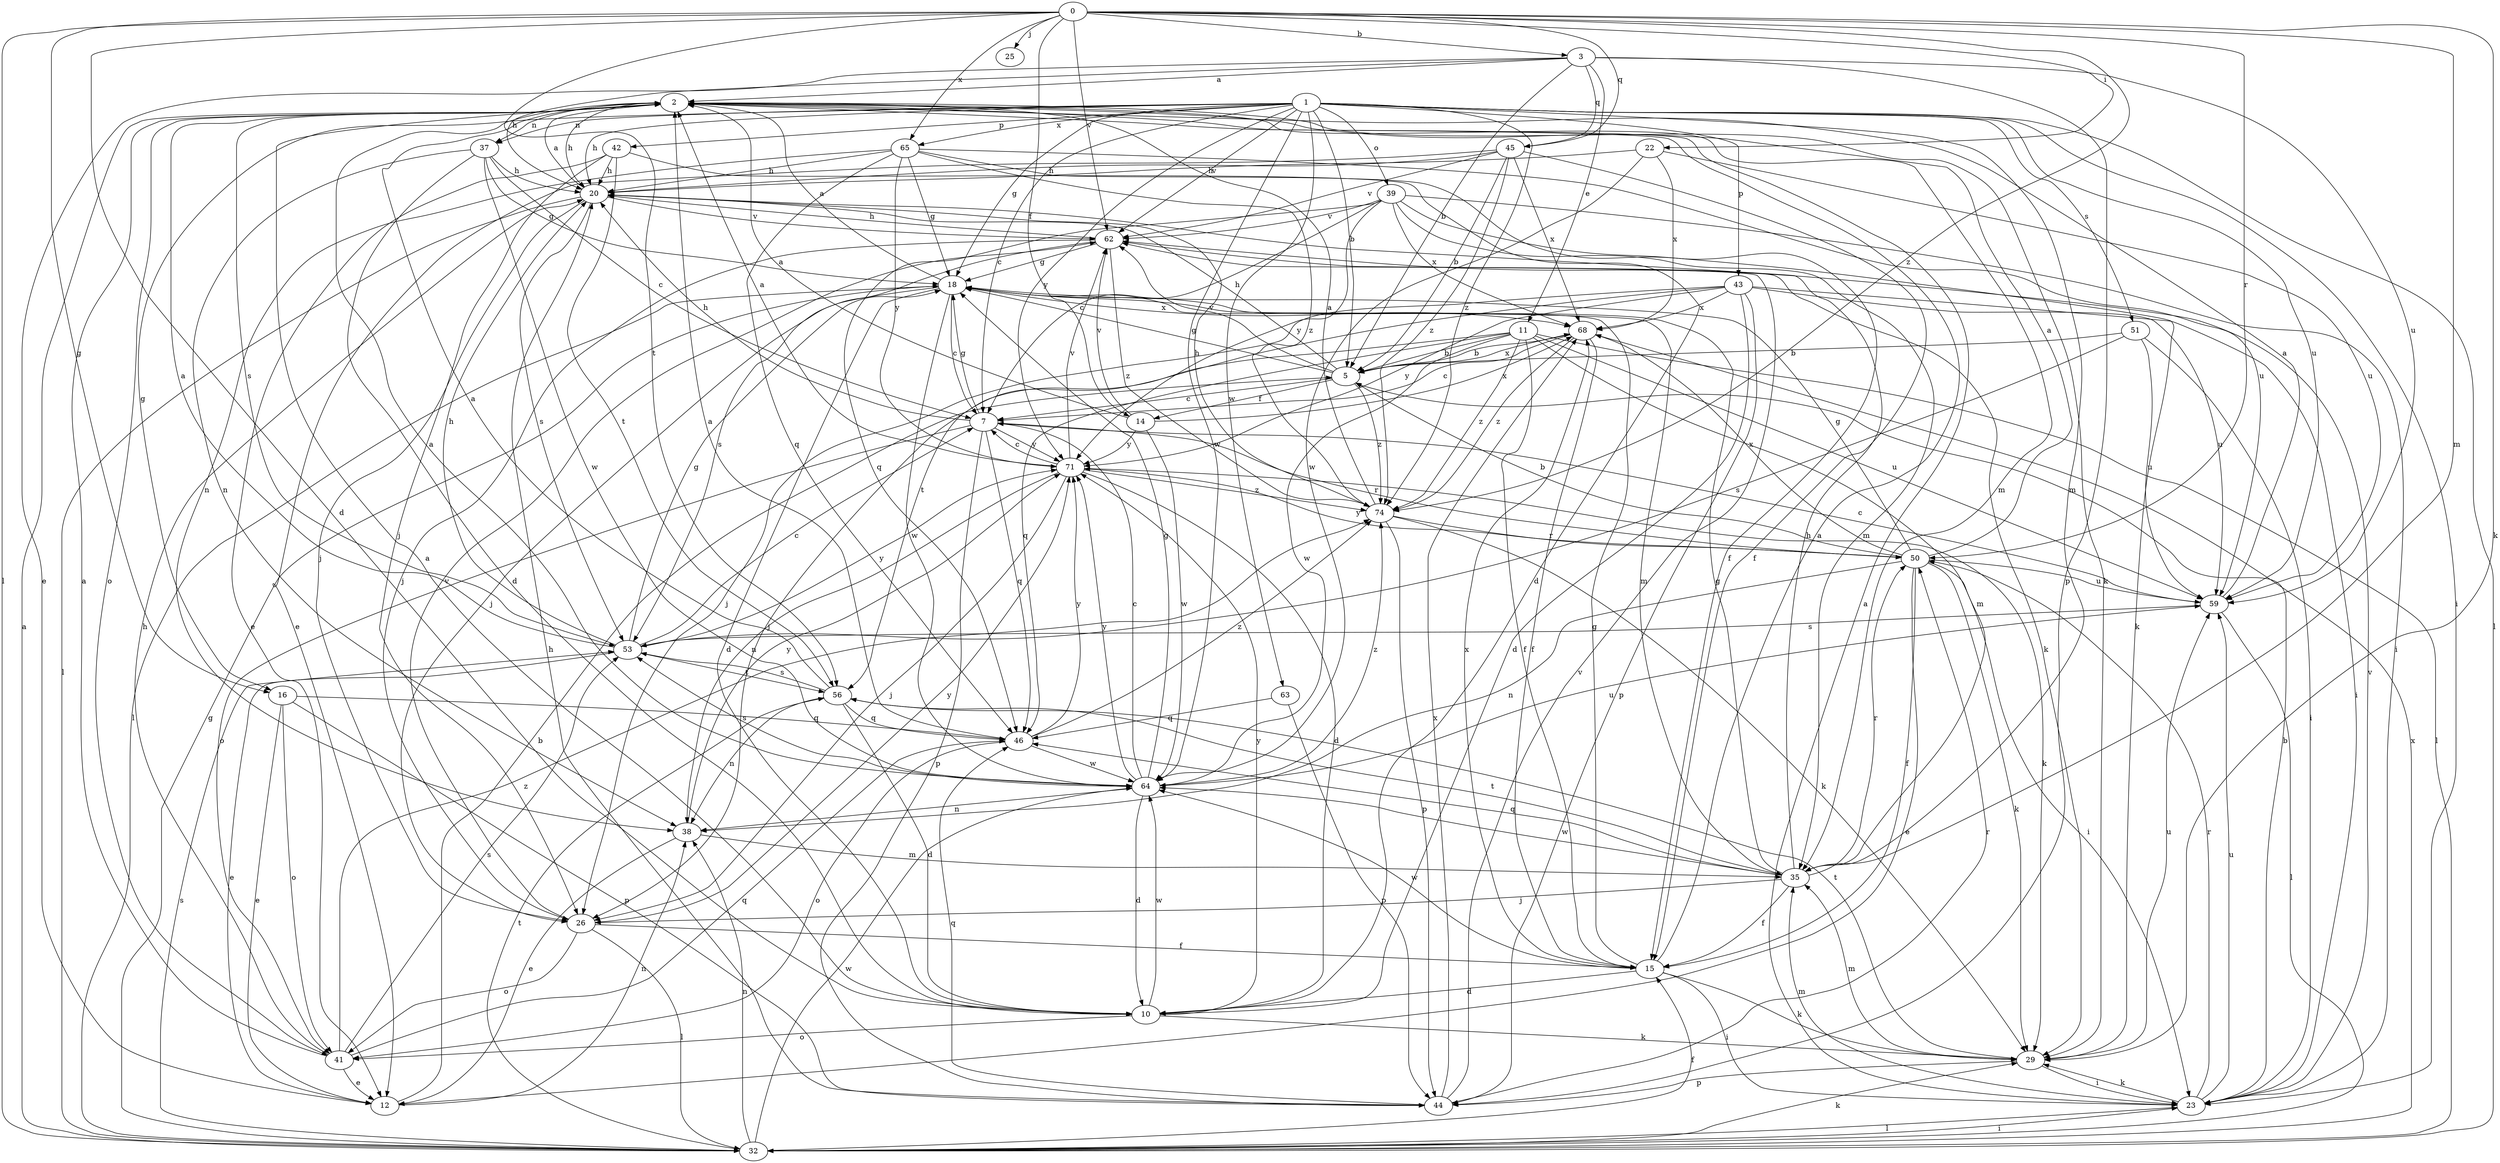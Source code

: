 strict digraph  {
0;
1;
2;
3;
5;
7;
10;
11;
12;
14;
15;
16;
18;
20;
22;
23;
25;
26;
29;
32;
35;
37;
38;
39;
41;
42;
43;
44;
45;
46;
50;
51;
53;
56;
59;
62;
63;
64;
65;
68;
71;
74;
0 -> 3  [label=b];
0 -> 10  [label=d];
0 -> 14  [label=f];
0 -> 16  [label=g];
0 -> 22  [label=i];
0 -> 25  [label=j];
0 -> 29  [label=k];
0 -> 32  [label=l];
0 -> 35  [label=m];
0 -> 45  [label=q];
0 -> 50  [label=r];
0 -> 56  [label=t];
0 -> 62  [label=v];
0 -> 65  [label=x];
0 -> 74  [label=z];
1 -> 5  [label=b];
1 -> 7  [label=c];
1 -> 16  [label=g];
1 -> 18  [label=g];
1 -> 20  [label=h];
1 -> 23  [label=i];
1 -> 32  [label=l];
1 -> 35  [label=m];
1 -> 37  [label=n];
1 -> 39  [label=o];
1 -> 42  [label=p];
1 -> 43  [label=p];
1 -> 51  [label=s];
1 -> 59  [label=u];
1 -> 62  [label=v];
1 -> 63  [label=w];
1 -> 64  [label=w];
1 -> 65  [label=x];
1 -> 71  [label=y];
1 -> 74  [label=z];
2 -> 20  [label=h];
2 -> 29  [label=k];
2 -> 35  [label=m];
2 -> 37  [label=n];
2 -> 41  [label=o];
2 -> 53  [label=s];
3 -> 2  [label=a];
3 -> 5  [label=b];
3 -> 11  [label=e];
3 -> 12  [label=e];
3 -> 20  [label=h];
3 -> 44  [label=p];
3 -> 45  [label=q];
3 -> 59  [label=u];
5 -> 7  [label=c];
5 -> 14  [label=f];
5 -> 18  [label=g];
5 -> 20  [label=h];
5 -> 62  [label=v];
5 -> 68  [label=x];
5 -> 74  [label=z];
7 -> 18  [label=g];
7 -> 20  [label=h];
7 -> 41  [label=o];
7 -> 44  [label=p];
7 -> 46  [label=q];
7 -> 50  [label=r];
7 -> 71  [label=y];
10 -> 2  [label=a];
10 -> 29  [label=k];
10 -> 41  [label=o];
10 -> 64  [label=w];
10 -> 71  [label=y];
11 -> 5  [label=b];
11 -> 15  [label=f];
11 -> 26  [label=j];
11 -> 32  [label=l];
11 -> 35  [label=m];
11 -> 46  [label=q];
11 -> 59  [label=u];
11 -> 64  [label=w];
11 -> 74  [label=z];
12 -> 5  [label=b];
12 -> 38  [label=n];
14 -> 2  [label=a];
14 -> 62  [label=v];
14 -> 64  [label=w];
14 -> 68  [label=x];
14 -> 71  [label=y];
15 -> 2  [label=a];
15 -> 10  [label=d];
15 -> 18  [label=g];
15 -> 23  [label=i];
15 -> 29  [label=k];
15 -> 64  [label=w];
15 -> 68  [label=x];
16 -> 12  [label=e];
16 -> 41  [label=o];
16 -> 44  [label=p];
16 -> 46  [label=q];
18 -> 2  [label=a];
18 -> 7  [label=c];
18 -> 10  [label=d];
18 -> 26  [label=j];
18 -> 32  [label=l];
18 -> 35  [label=m];
18 -> 64  [label=w];
18 -> 68  [label=x];
20 -> 2  [label=a];
20 -> 26  [label=j];
20 -> 32  [label=l];
20 -> 53  [label=s];
20 -> 62  [label=v];
22 -> 20  [label=h];
22 -> 59  [label=u];
22 -> 64  [label=w];
22 -> 68  [label=x];
23 -> 2  [label=a];
23 -> 5  [label=b];
23 -> 29  [label=k];
23 -> 32  [label=l];
23 -> 35  [label=m];
23 -> 50  [label=r];
23 -> 59  [label=u];
23 -> 62  [label=v];
26 -> 15  [label=f];
26 -> 32  [label=l];
26 -> 41  [label=o];
26 -> 62  [label=v];
26 -> 71  [label=y];
29 -> 23  [label=i];
29 -> 35  [label=m];
29 -> 44  [label=p];
29 -> 56  [label=t];
29 -> 59  [label=u];
32 -> 2  [label=a];
32 -> 15  [label=f];
32 -> 18  [label=g];
32 -> 23  [label=i];
32 -> 29  [label=k];
32 -> 38  [label=n];
32 -> 53  [label=s];
32 -> 56  [label=t];
32 -> 64  [label=w];
32 -> 68  [label=x];
35 -> 15  [label=f];
35 -> 18  [label=g];
35 -> 20  [label=h];
35 -> 26  [label=j];
35 -> 46  [label=q];
35 -> 50  [label=r];
35 -> 56  [label=t];
35 -> 64  [label=w];
37 -> 7  [label=c];
37 -> 10  [label=d];
37 -> 18  [label=g];
37 -> 20  [label=h];
37 -> 38  [label=n];
37 -> 64  [label=w];
38 -> 12  [label=e];
38 -> 35  [label=m];
38 -> 71  [label=y];
39 -> 7  [label=c];
39 -> 23  [label=i];
39 -> 29  [label=k];
39 -> 35  [label=m];
39 -> 46  [label=q];
39 -> 62  [label=v];
39 -> 68  [label=x];
39 -> 71  [label=y];
41 -> 2  [label=a];
41 -> 12  [label=e];
41 -> 20  [label=h];
41 -> 46  [label=q];
41 -> 53  [label=s];
41 -> 74  [label=z];
42 -> 10  [label=d];
42 -> 12  [label=e];
42 -> 20  [label=h];
42 -> 26  [label=j];
42 -> 56  [label=t];
43 -> 10  [label=d];
43 -> 23  [label=i];
43 -> 26  [label=j];
43 -> 44  [label=p];
43 -> 56  [label=t];
43 -> 59  [label=u];
43 -> 68  [label=x];
43 -> 71  [label=y];
44 -> 20  [label=h];
44 -> 46  [label=q];
44 -> 50  [label=r];
44 -> 62  [label=v];
44 -> 68  [label=x];
45 -> 5  [label=b];
45 -> 12  [label=e];
45 -> 15  [label=f];
45 -> 20  [label=h];
45 -> 62  [label=v];
45 -> 68  [label=x];
45 -> 74  [label=z];
46 -> 2  [label=a];
46 -> 41  [label=o];
46 -> 64  [label=w];
46 -> 71  [label=y];
46 -> 74  [label=z];
50 -> 2  [label=a];
50 -> 5  [label=b];
50 -> 12  [label=e];
50 -> 15  [label=f];
50 -> 18  [label=g];
50 -> 23  [label=i];
50 -> 29  [label=k];
50 -> 38  [label=n];
50 -> 59  [label=u];
50 -> 68  [label=x];
50 -> 71  [label=y];
51 -> 5  [label=b];
51 -> 23  [label=i];
51 -> 53  [label=s];
51 -> 59  [label=u];
53 -> 2  [label=a];
53 -> 7  [label=c];
53 -> 12  [label=e];
53 -> 18  [label=g];
53 -> 20  [label=h];
53 -> 56  [label=t];
53 -> 71  [label=y];
56 -> 2  [label=a];
56 -> 10  [label=d];
56 -> 38  [label=n];
56 -> 46  [label=q];
56 -> 53  [label=s];
59 -> 2  [label=a];
59 -> 7  [label=c];
59 -> 32  [label=l];
59 -> 53  [label=s];
62 -> 18  [label=g];
62 -> 20  [label=h];
62 -> 26  [label=j];
62 -> 29  [label=k];
62 -> 53  [label=s];
62 -> 74  [label=z];
63 -> 44  [label=p];
63 -> 46  [label=q];
64 -> 2  [label=a];
64 -> 7  [label=c];
64 -> 10  [label=d];
64 -> 18  [label=g];
64 -> 38  [label=n];
64 -> 53  [label=s];
64 -> 59  [label=u];
64 -> 71  [label=y];
64 -> 74  [label=z];
65 -> 15  [label=f];
65 -> 18  [label=g];
65 -> 20  [label=h];
65 -> 38  [label=n];
65 -> 46  [label=q];
65 -> 59  [label=u];
65 -> 71  [label=y];
65 -> 74  [label=z];
68 -> 5  [label=b];
68 -> 7  [label=c];
68 -> 15  [label=f];
68 -> 74  [label=z];
71 -> 2  [label=a];
71 -> 7  [label=c];
71 -> 10  [label=d];
71 -> 26  [label=j];
71 -> 29  [label=k];
71 -> 38  [label=n];
71 -> 62  [label=v];
71 -> 74  [label=z];
74 -> 2  [label=a];
74 -> 20  [label=h];
74 -> 29  [label=k];
74 -> 44  [label=p];
74 -> 50  [label=r];
}
